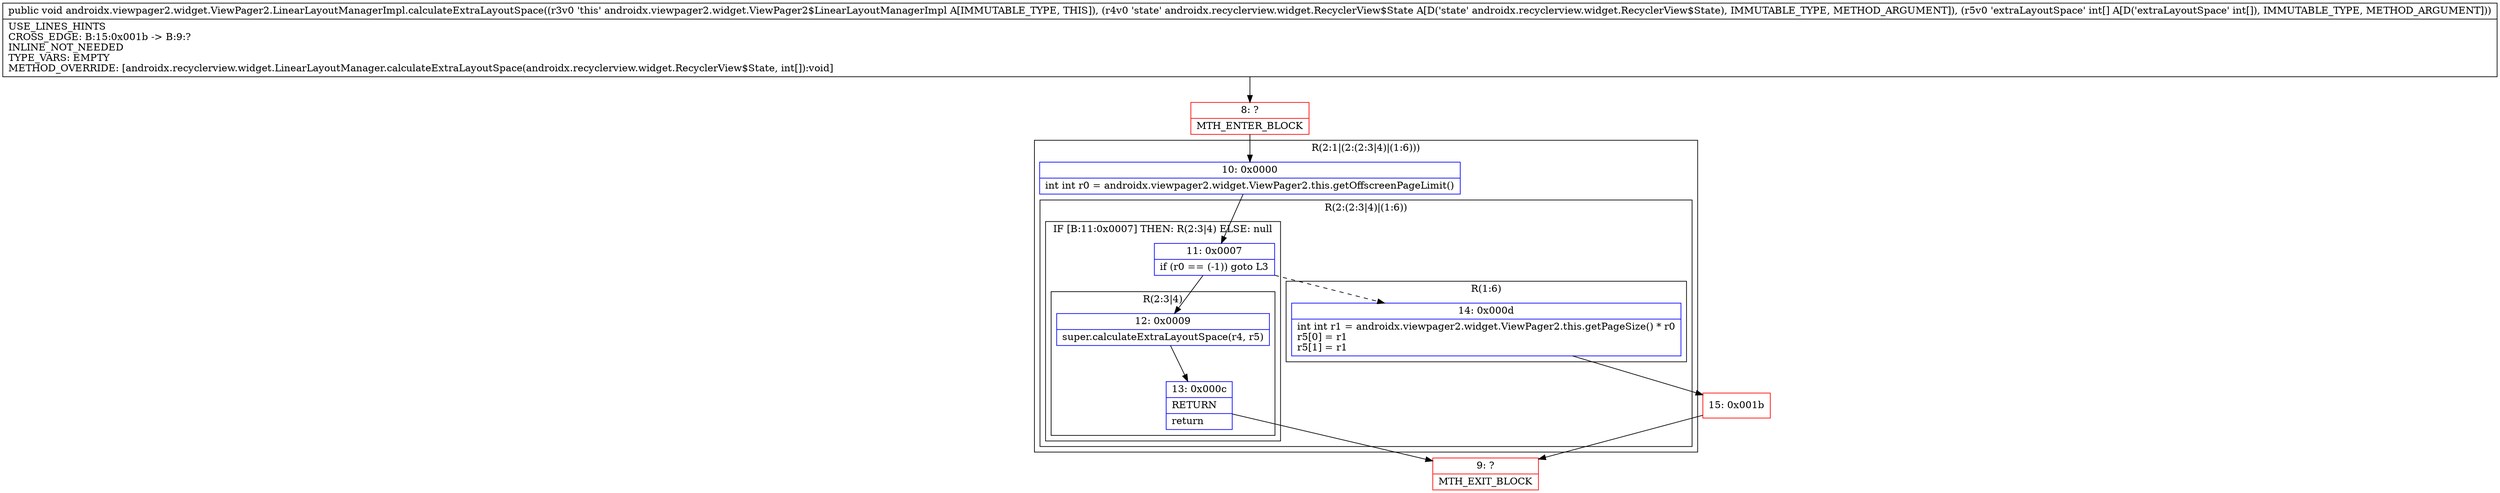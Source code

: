 digraph "CFG forandroidx.viewpager2.widget.ViewPager2.LinearLayoutManagerImpl.calculateExtraLayoutSpace(Landroidx\/recyclerview\/widget\/RecyclerView$State;[I)V" {
subgraph cluster_Region_1584361779 {
label = "R(2:1|(2:(2:3|4)|(1:6)))";
node [shape=record,color=blue];
Node_10 [shape=record,label="{10\:\ 0x0000|int int r0 = androidx.viewpager2.widget.ViewPager2.this.getOffscreenPageLimit()\l}"];
subgraph cluster_Region_1755206639 {
label = "R(2:(2:3|4)|(1:6))";
node [shape=record,color=blue];
subgraph cluster_IfRegion_1608521908 {
label = "IF [B:11:0x0007] THEN: R(2:3|4) ELSE: null";
node [shape=record,color=blue];
Node_11 [shape=record,label="{11\:\ 0x0007|if (r0 == (\-1)) goto L3\l}"];
subgraph cluster_Region_853499017 {
label = "R(2:3|4)";
node [shape=record,color=blue];
Node_12 [shape=record,label="{12\:\ 0x0009|super.calculateExtraLayoutSpace(r4, r5)\l}"];
Node_13 [shape=record,label="{13\:\ 0x000c|RETURN\l|return\l}"];
}
}
subgraph cluster_Region_231390997 {
label = "R(1:6)";
node [shape=record,color=blue];
Node_14 [shape=record,label="{14\:\ 0x000d|int int r1 = androidx.viewpager2.widget.ViewPager2.this.getPageSize() * r0\lr5[0] = r1\lr5[1] = r1\l}"];
}
}
}
Node_8 [shape=record,color=red,label="{8\:\ ?|MTH_ENTER_BLOCK\l}"];
Node_9 [shape=record,color=red,label="{9\:\ ?|MTH_EXIT_BLOCK\l}"];
Node_15 [shape=record,color=red,label="{15\:\ 0x001b}"];
MethodNode[shape=record,label="{public void androidx.viewpager2.widget.ViewPager2.LinearLayoutManagerImpl.calculateExtraLayoutSpace((r3v0 'this' androidx.viewpager2.widget.ViewPager2$LinearLayoutManagerImpl A[IMMUTABLE_TYPE, THIS]), (r4v0 'state' androidx.recyclerview.widget.RecyclerView$State A[D('state' androidx.recyclerview.widget.RecyclerView$State), IMMUTABLE_TYPE, METHOD_ARGUMENT]), (r5v0 'extraLayoutSpace' int[] A[D('extraLayoutSpace' int[]), IMMUTABLE_TYPE, METHOD_ARGUMENT]))  | USE_LINES_HINTS\lCROSS_EDGE: B:15:0x001b \-\> B:9:?\lINLINE_NOT_NEEDED\lTYPE_VARS: EMPTY\lMETHOD_OVERRIDE: [androidx.recyclerview.widget.LinearLayoutManager.calculateExtraLayoutSpace(androidx.recyclerview.widget.RecyclerView$State, int[]):void]\l}"];
MethodNode -> Node_8;Node_10 -> Node_11;
Node_11 -> Node_12;
Node_11 -> Node_14[style=dashed];
Node_12 -> Node_13;
Node_13 -> Node_9;
Node_14 -> Node_15;
Node_8 -> Node_10;
Node_15 -> Node_9;
}

